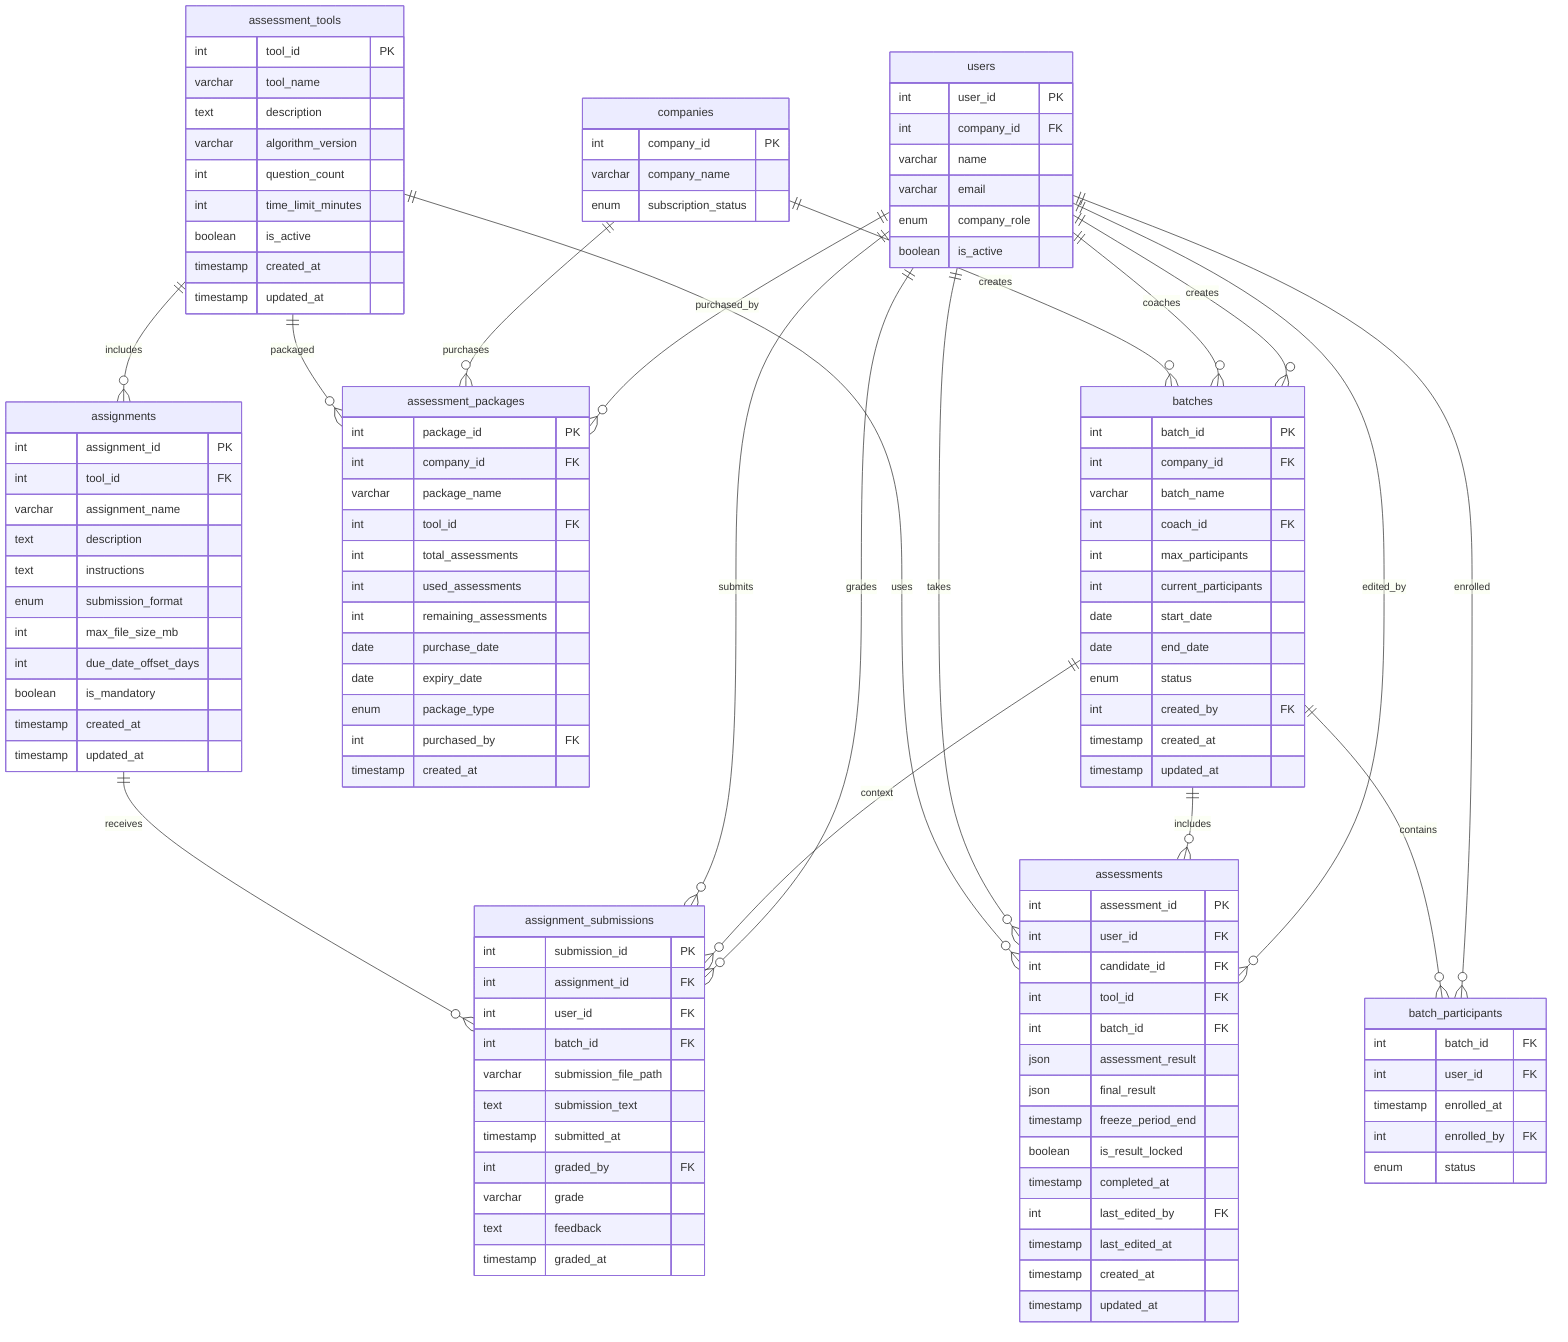 erDiagram
  %% Learning & Assessment Module
  
  companies {
    int company_id PK
    varchar company_name
    enum subscription_status
  }

  users {
    int user_id PK
    int company_id FK
    varchar name
    varchar email
    enum company_role
    boolean is_active
  }

  batches {
    int batch_id PK
    int company_id FK
    varchar batch_name
    int coach_id FK
    int max_participants
    int current_participants
    date start_date
    date end_date
    enum status
    int created_by FK
    timestamp created_at
    timestamp updated_at
  }

  batch_participants {
    int batch_id FK
    int user_id FK
    timestamp enrolled_at
    int enrolled_by FK
    enum status
  }

  assessment_tools {
    int tool_id PK
    varchar tool_name
    text description
    varchar algorithm_version
    int question_count
    int time_limit_minutes
    boolean is_active
    timestamp created_at
    timestamp updated_at
  }

  assessment_packages {
    int package_id PK
    int company_id FK
    varchar package_name
    int tool_id FK
    int total_assessments
    int used_assessments
    int remaining_assessments
    date purchase_date
    date expiry_date
    enum package_type
    int purchased_by FK
    timestamp created_at
  }

  assessments {
    int assessment_id PK
    int user_id FK
    int candidate_id FK
    int tool_id FK
    int batch_id FK
    json assessment_result
    json final_result
    timestamp freeze_period_end
    boolean is_result_locked
    timestamp completed_at
    int last_edited_by FK
    timestamp last_edited_at
    timestamp created_at
    timestamp updated_at
  }

  assignments {
    int assignment_id PK
    int tool_id FK
    varchar assignment_name
    text description
    text instructions
    enum submission_format
    int max_file_size_mb
    int due_date_offset_days
    boolean is_mandatory
    timestamp created_at
    timestamp updated_at
  }

  assignment_submissions {
    int submission_id PK
    int assignment_id FK
    int user_id FK
    int batch_id FK
    varchar submission_file_path
    text submission_text
    timestamp submitted_at
    int graded_by FK
    varchar grade
    text feedback
    timestamp graded_at
  }

  %% Relationships
  companies ||--o{ batches : "creates"
  users ||--o{ batches : "coaches"
  users ||--o{ batches : "creates"
  batches ||--o{ batch_participants : "contains"
  users ||--o{ batch_participants : "enrolled"
  
  assessment_tools ||--o{ assessment_packages : "packaged"
  companies ||--o{ assessment_packages : "purchases"
  users ||--o{ assessment_packages : "purchased_by"
  
  assessment_tools ||--o{ assessments : "uses"
  users ||--o{ assessments : "takes"
  batches ||--o{ assessments : "includes"
  users ||--o{ assessments : "edited_by"
  
  assessment_tools ||--o{ assignments : "includes"
  assignments ||--o{ assignment_submissions : "receives"
  users ||--o{ assignment_submissions : "submits"
  batches ||--o{ assignment_submissions : "context"
  users ||--o{ assignment_submissions : "grades"